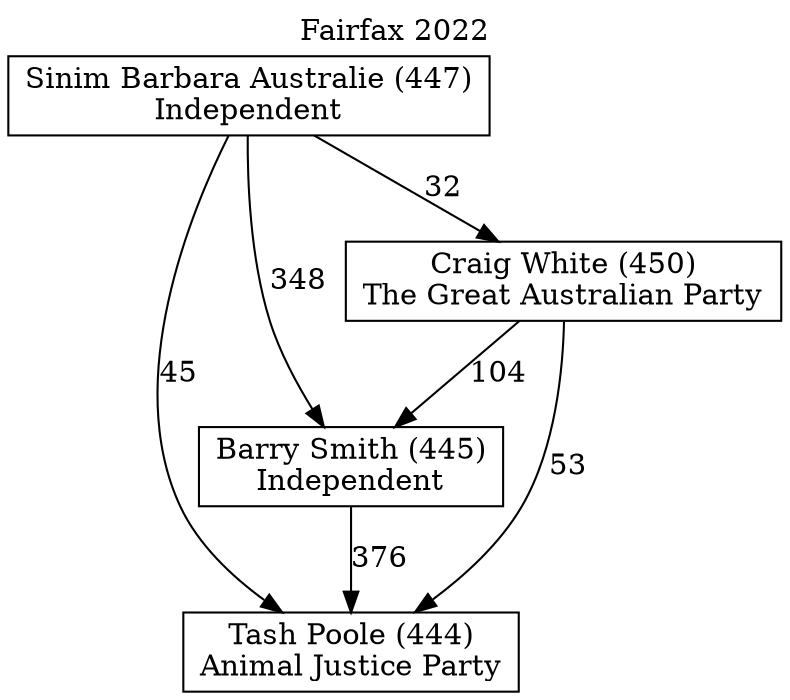 // House preference flow
digraph "Tash Poole (444)_Fairfax_2022" {
	graph [label="Fairfax 2022" labelloc=t mclimit=2]
	node [shape=box]
	"Tash Poole (444)" [label="Tash Poole (444)
Animal Justice Party"]
	"Barry Smith (445)" [label="Barry Smith (445)
Independent"]
	"Craig White (450)" [label="Craig White (450)
The Great Australian Party"]
	"Sinim Barbara Australie (447)" [label="Sinim Barbara Australie (447)
Independent"]
	"Barry Smith (445)" -> "Tash Poole (444)" [label=376]
	"Craig White (450)" -> "Barry Smith (445)" [label=104]
	"Sinim Barbara Australie (447)" -> "Craig White (450)" [label=32]
	"Craig White (450)" -> "Tash Poole (444)" [label=53]
	"Sinim Barbara Australie (447)" -> "Tash Poole (444)" [label=45]
	"Sinim Barbara Australie (447)" -> "Barry Smith (445)" [label=348]
}
